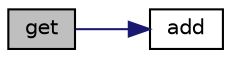digraph "get"
{
  edge [fontname="Helvetica",fontsize="10",labelfontname="Helvetica",labelfontsize="10"];
  node [fontname="Helvetica",fontsize="10",shape=record];
  rankdir="LR";
  Node28 [label="get",height=0.2,width=0.4,color="black", fillcolor="grey75", style="filled", fontcolor="black"];
  Node28 -> Node29 [color="midnightblue",fontsize="10",style="solid",fontname="Helvetica"];
  Node29 [label="add",height=0.2,width=0.4,color="black", fillcolor="white", style="filled",URL="$class_zest_1_1_component_1_1_component.html#ac897e899f8138035a0cffd811e66e511"];
}
